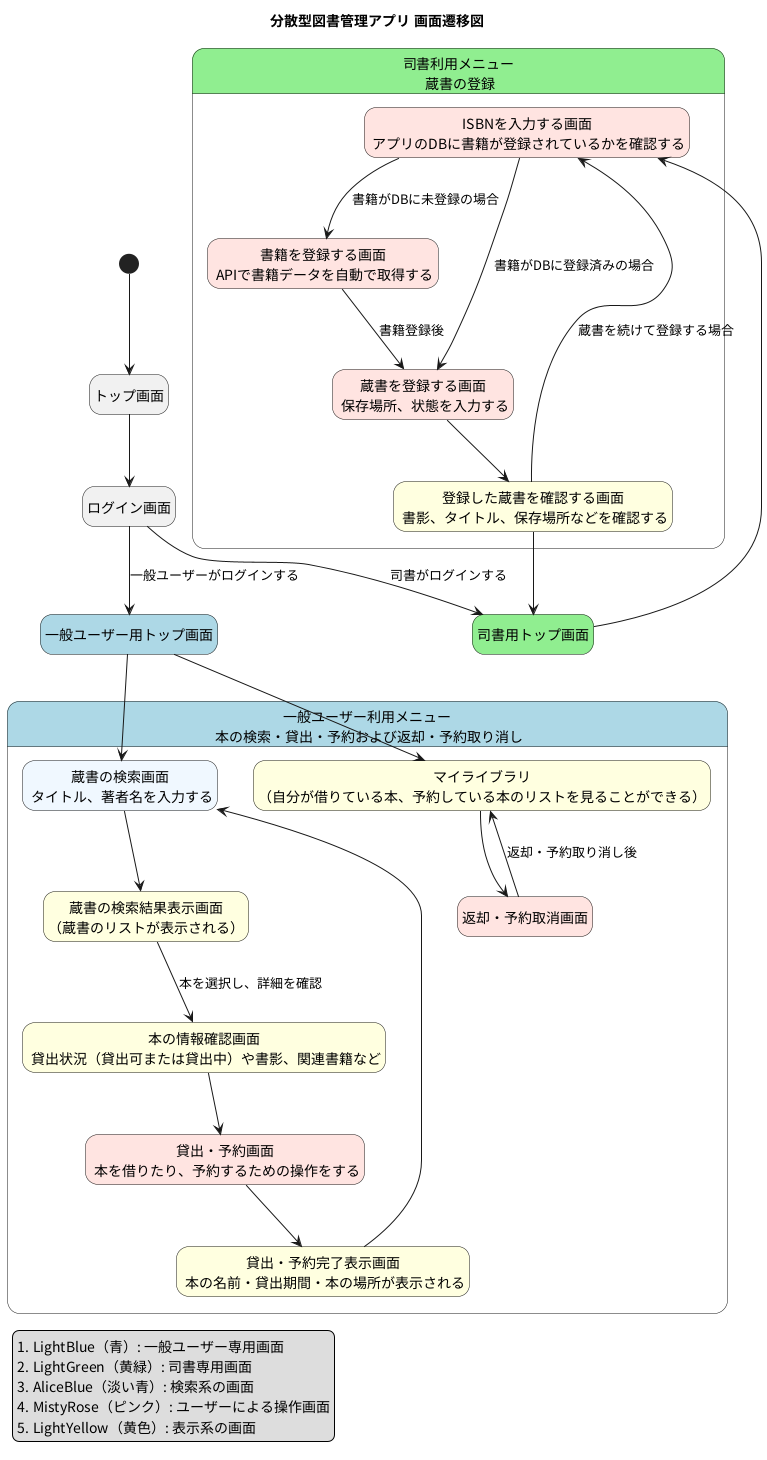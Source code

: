 @startuml screen_flow
skinparam defaultFontName "Noto Sans CJK JP"
hide empty description

title 分散型図書管理アプリ 画面遷移図   

legend left
#LightBlue（青）: 一般ユーザー専用画面
#LightGreen（黄緑）: 司書専用画面
#AliceBlue（淡い青）: 検索系の画面
#MistyRose（ピンク）: ユーザーによる操作画面
#LightYellow（黄色）: 表示系の画面
end legend

[*] --> notLogin

    state "トップ画面" as notLogin
    state "ログイン画面" as login
    state "一般ユーザー用トップ画面" as user #LightBlue
    state "司書用トップ画面" as librarian #LightGreen
    notLogin --> login 
    login --> user : 一般ユーザーがログインする
    login --> librarian : 司書がログインする


state "司書利用メニュー\n 蔵書の登録" as bookManagement #LightGreen {
    state "ISBNを入力する画面\n アプリのDBに書籍が登録されているかを確認する" as isbnCheckForm <<操作>>
    state "書籍を登録する画面\n APIで書籍データを自動で取得する" as bookCreate <<操作>>
    state "蔵書を登録する画面\n 保存場所、状態を入力する" as copyCreate <<操作>>
    state "登録した蔵書を確認する画面\n 書影、タイトル、保存場所などを確認する" as copyConfirm <<表示>>
}
librarian --> isbnCheckForm
isbnCheckForm --> bookCreate : 書籍がDBに未登録の場合
isbnCheckForm --> copyCreate : 書籍がDBに登録済みの場合
bookCreate --> copyCreate : 書籍登録後
copyCreate --> copyConfirm
copyConfirm --> librarian
copyConfirm --> isbnCheckForm : 蔵書を続けて登録する場合

state "一般ユーザー利用メニュー\n 本の検索・貸出・予約および返却・予約取り消し" as bookUse #LightBlue {
    state "蔵書の検索画面\n タイトル、著者名を入力する" as bookSearch <<検索>> 
    state "蔵書の検索結果表示画面\n（蔵書のリストが表示される）" as searchResult <<表示>>
    state "本の情報確認画面\n 貸出状況（貸出可または貸出中）や書影、関連書籍など" as bookStatus <<表示>>
    state "貸出・予約画面\n 本を借りたり、予約するための操作をする" as borrowAndBook <<操作>>
    state "貸出・予約完了表示画面\n 本の名前・貸出期間・本の場所が表示される" as borrowCompletion <<表示>>
    
    state "マイライブラリ\n（自分が借りている本、予約している本のリストを見ることができる）" as borrowingBooks <<表示>>
    state "返却・予約取消画面" as returnAndCancelReservation <<操作>>

    ' 本の貸出の流れ
    bookSearch --> searchResult
    searchResult --> bookStatus : 本を選択し、詳細を確認
    bookStatus --> borrowAndBook
    borrowAndBook --> borrowCompletion
    borrowCompletion --> bookSearch 
    
    ' 本の返却の流れ
    borrowingBooks --> returnAndCancelReservation
    returnAndCancelReservation --> borrowingBooks : 返却・予約取り消し後
}
user --> bookSearch
user --> borrowingBooks

skinparam state {
  BackgroundColor<<検索>> AliceBlue
  BackgroundColor<<操作>> MistyRose
  BackgroundColor<<表示>> LightYellow
}


@enduml
